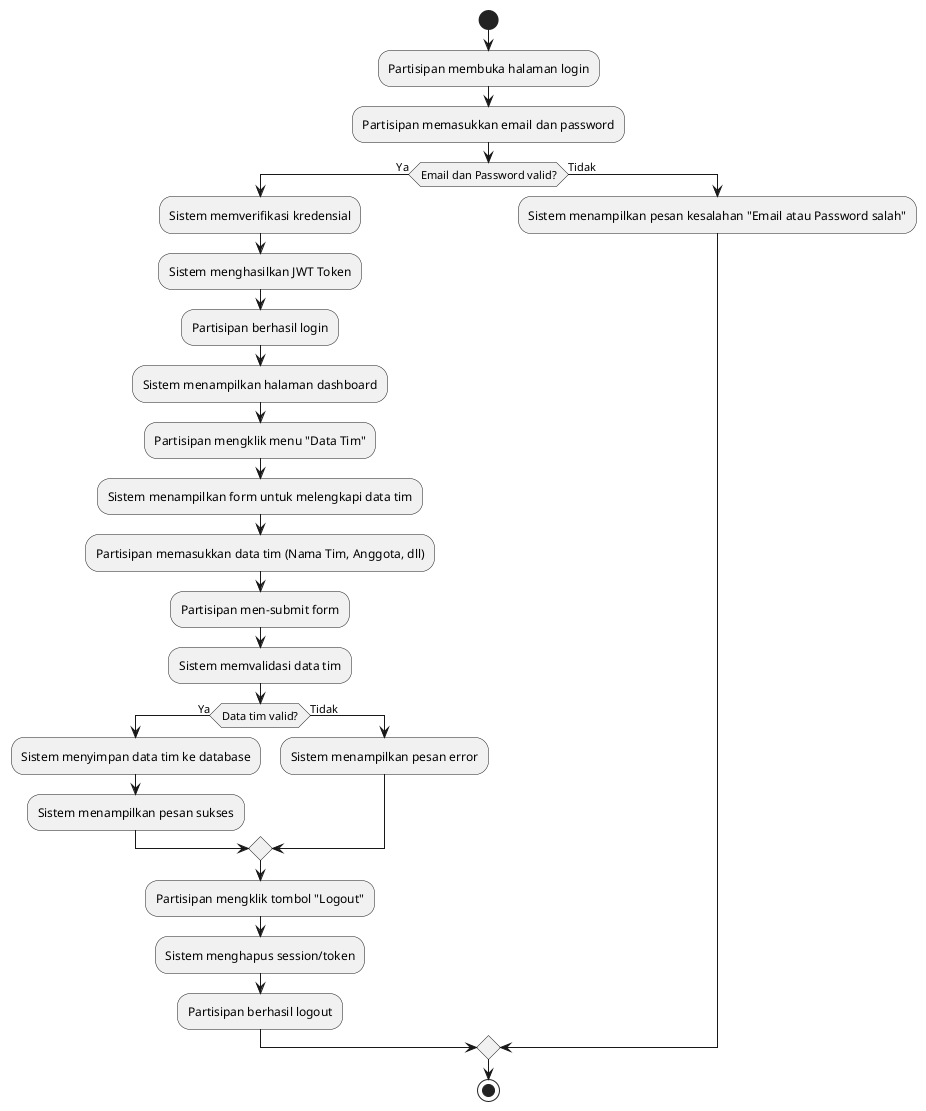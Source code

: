 @startuml
start
:Partisipan membuka halaman login;
:Partisipan memasukkan email dan password;
if (Email dan Password valid?) then (Ya)
    :Sistem memverifikasi kredensial;
    :Sistem menghasilkan JWT Token;
    :Partisipan berhasil login;
    :Sistem menampilkan halaman dashboard;
    :Partisipan mengklik menu "Data Tim";
    :Sistem menampilkan form untuk melengkapi data tim;
    :Partisipan memasukkan data tim (Nama Tim, Anggota, dll);
    :Partisipan men-submit form;
    :Sistem memvalidasi data tim;
    if (Data tim valid?) then (Ya)
        :Sistem menyimpan data tim ke database;
        :Sistem menampilkan pesan sukses;
    else (Tidak)
        :Sistem menampilkan pesan error;
    endif
    :Partisipan mengklik tombol "Logout";
    :Sistem menghapus session/token;
    :Partisipan berhasil logout;
else (Tidak)
    :Sistem menampilkan pesan kesalahan "Email atau Password salah";
endif
stop
@enduml
